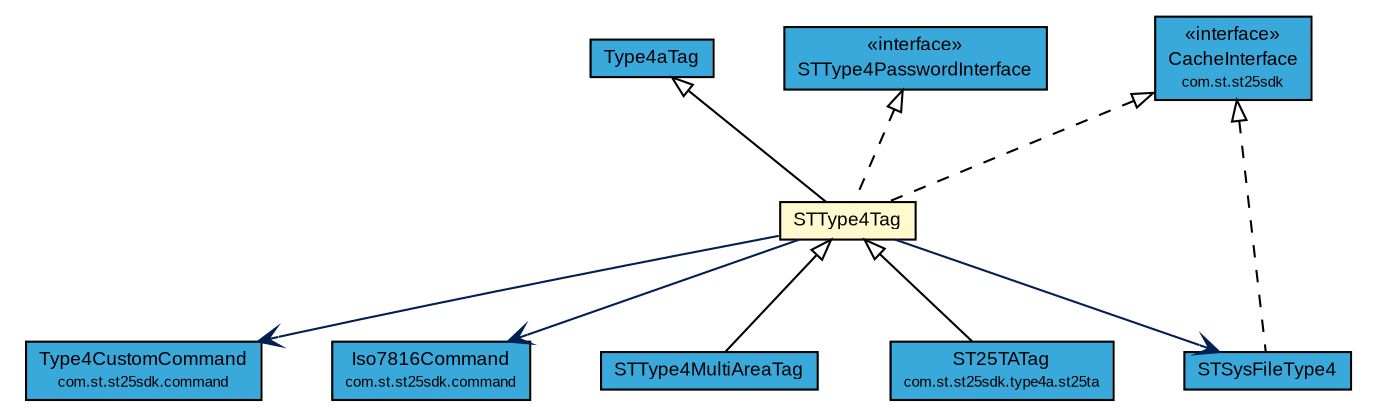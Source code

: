 #!/usr/local/bin/dot
#
# Class diagram 
# Generated by UMLGraph version R5_7_2-3-gee82a7 (http://www.umlgraph.org/)
#

digraph G {
	edge [fontname="arial",fontsize=10,labelfontname="arial",labelfontsize=10];
	node [fontname="arial",fontsize=10,shape=plaintext];
	nodesep=0.25;
	ranksep=0.5;
	// com.st.st25sdk.CacheInterface
	c46887 [label=<<table title="com.st.st25sdk.CacheInterface" border="0" cellborder="1" cellspacing="0" cellpadding="2" port="p" bgcolor="#39a9dc" href="../CacheInterface.html">
		<tr><td><table border="0" cellspacing="0" cellpadding="1">
<tr><td align="center" balign="center"> &#171;interface&#187; </td></tr>
<tr><td align="center" balign="center"> CacheInterface </td></tr>
<tr><td align="center" balign="center"><font point-size="7.0"> com.st.st25sdk </font></td></tr>
		</table></td></tr>
		</table>>, URL="../CacheInterface.html", fontname="arial", fontcolor="black", fontsize=9.0];
	// com.st.st25sdk.command.Type4CustomCommand
	c46900 [label=<<table title="com.st.st25sdk.command.Type4CustomCommand" border="0" cellborder="1" cellspacing="0" cellpadding="2" port="p" bgcolor="#39a9dc" href="../command/Type4CustomCommand.html">
		<tr><td><table border="0" cellspacing="0" cellpadding="1">
<tr><td align="center" balign="center"> Type4CustomCommand </td></tr>
<tr><td align="center" balign="center"><font point-size="7.0"> com.st.st25sdk.command </font></td></tr>
		</table></td></tr>
		</table>>, URL="../command/Type4CustomCommand.html", fontname="arial", fontcolor="black", fontsize=9.0];
	// com.st.st25sdk.command.Iso7816Command
	c46920 [label=<<table title="com.st.st25sdk.command.Iso7816Command" border="0" cellborder="1" cellspacing="0" cellpadding="2" port="p" bgcolor="#39a9dc" href="../command/Iso7816Command.html">
		<tr><td><table border="0" cellspacing="0" cellpadding="1">
<tr><td align="center" balign="center"> Iso7816Command </td></tr>
<tr><td align="center" balign="center"><font point-size="7.0"> com.st.st25sdk.command </font></td></tr>
		</table></td></tr>
		</table>>, URL="../command/Iso7816Command.html", fontname="arial", fontcolor="black", fontsize=9.0];
	// com.st.st25sdk.type4a.Type4aTag
	c46984 [label=<<table title="com.st.st25sdk.type4a.Type4aTag" border="0" cellborder="1" cellspacing="0" cellpadding="2" port="p" bgcolor="#39a9dc" href="./Type4aTag.html">
		<tr><td><table border="0" cellspacing="0" cellpadding="1">
<tr><td align="center" balign="center"> Type4aTag </td></tr>
		</table></td></tr>
		</table>>, URL="./Type4aTag.html", fontname="arial", fontcolor="black", fontsize=9.0];
	// com.st.st25sdk.type4a.STType4Tag
	c46986 [label=<<table title="com.st.st25sdk.type4a.STType4Tag" border="0" cellborder="1" cellspacing="0" cellpadding="2" port="p" bgcolor="lemonChiffon" href="./STType4Tag.html">
		<tr><td><table border="0" cellspacing="0" cellpadding="1">
<tr><td align="center" balign="center"> STType4Tag </td></tr>
		</table></td></tr>
		</table>>, URL="./STType4Tag.html", fontname="arial", fontcolor="black", fontsize=9.0];
	// com.st.st25sdk.type4a.STType4PasswordInterface
	c46987 [label=<<table title="com.st.st25sdk.type4a.STType4PasswordInterface" border="0" cellborder="1" cellspacing="0" cellpadding="2" port="p" bgcolor="#39a9dc" href="./STType4PasswordInterface.html">
		<tr><td><table border="0" cellspacing="0" cellpadding="1">
<tr><td align="center" balign="center"> &#171;interface&#187; </td></tr>
<tr><td align="center" balign="center"> STType4PasswordInterface </td></tr>
		</table></td></tr>
		</table>>, URL="./STType4PasswordInterface.html", fontname="arial", fontcolor="black", fontsize=9.0];
	// com.st.st25sdk.type4a.STType4MultiAreaTag
	c46988 [label=<<table title="com.st.st25sdk.type4a.STType4MultiAreaTag" border="0" cellborder="1" cellspacing="0" cellpadding="2" port="p" bgcolor="#39a9dc" href="./STType4MultiAreaTag.html">
		<tr><td><table border="0" cellspacing="0" cellpadding="1">
<tr><td align="center" balign="center"> STType4MultiAreaTag </td></tr>
		</table></td></tr>
		</table>>, URL="./STType4MultiAreaTag.html", fontname="arial", fontcolor="black", fontsize=9.0];
	// com.st.st25sdk.type4a.STSysFileType4
	c46992 [label=<<table title="com.st.st25sdk.type4a.STSysFileType4" border="0" cellborder="1" cellspacing="0" cellpadding="2" port="p" bgcolor="#39a9dc" href="./STSysFileType4.html">
		<tr><td><table border="0" cellspacing="0" cellpadding="1">
<tr><td align="center" balign="center"> STSysFileType4 </td></tr>
		</table></td></tr>
		</table>>, URL="./STSysFileType4.html", fontname="arial", fontcolor="black", fontsize=9.0];
	// com.st.st25sdk.type4a.st25ta.ST25TATag
	c47009 [label=<<table title="com.st.st25sdk.type4a.st25ta.ST25TATag" border="0" cellborder="1" cellspacing="0" cellpadding="2" port="p" bgcolor="#39a9dc" href="./st25ta/ST25TATag.html">
		<tr><td><table border="0" cellspacing="0" cellpadding="1">
<tr><td align="center" balign="center"> ST25TATag </td></tr>
<tr><td align="center" balign="center"><font point-size="7.0"> com.st.st25sdk.type4a.st25ta </font></td></tr>
		</table></td></tr>
		</table>>, URL="./st25ta/ST25TATag.html", fontname="arial", fontcolor="black", fontsize=9.0];
	//com.st.st25sdk.type4a.STType4Tag extends com.st.st25sdk.type4a.Type4aTag
	c46984:p -> c46986:p [dir=back,arrowtail=empty];
	//com.st.st25sdk.type4a.STType4Tag implements com.st.st25sdk.CacheInterface
	c46887:p -> c46986:p [dir=back,arrowtail=empty,style=dashed];
	//com.st.st25sdk.type4a.STType4Tag implements com.st.st25sdk.type4a.STType4PasswordInterface
	c46987:p -> c46986:p [dir=back,arrowtail=empty,style=dashed];
	//com.st.st25sdk.type4a.STType4MultiAreaTag extends com.st.st25sdk.type4a.STType4Tag
	c46986:p -> c46988:p [dir=back,arrowtail=empty];
	//com.st.st25sdk.type4a.STSysFileType4 implements com.st.st25sdk.CacheInterface
	c46887:p -> c46992:p [dir=back,arrowtail=empty,style=dashed];
	//com.st.st25sdk.type4a.st25ta.ST25TATag extends com.st.st25sdk.type4a.STType4Tag
	c46986:p -> c47009:p [dir=back,arrowtail=empty];
	// com.st.st25sdk.type4a.STType4Tag NAVASSOC com.st.st25sdk.command.Iso7816Command
	c46986:p -> c46920:p [taillabel="", label="", headlabel="", fontname="arial", fontcolor="#002052", fontsize=10.0, color="#002052", arrowhead=open];
	// com.st.st25sdk.type4a.STType4Tag NAVASSOC com.st.st25sdk.command.Type4CustomCommand
	c46986:p -> c46900:p [taillabel="", label="", headlabel="", fontname="arial", fontcolor="#002052", fontsize=10.0, color="#002052", arrowhead=open];
	// com.st.st25sdk.type4a.STType4Tag NAVASSOC com.st.st25sdk.type4a.STSysFileType4
	c46986:p -> c46992:p [taillabel="", label="", headlabel="", fontname="arial", fontcolor="#002052", fontsize=10.0, color="#002052", arrowhead=open];
}

